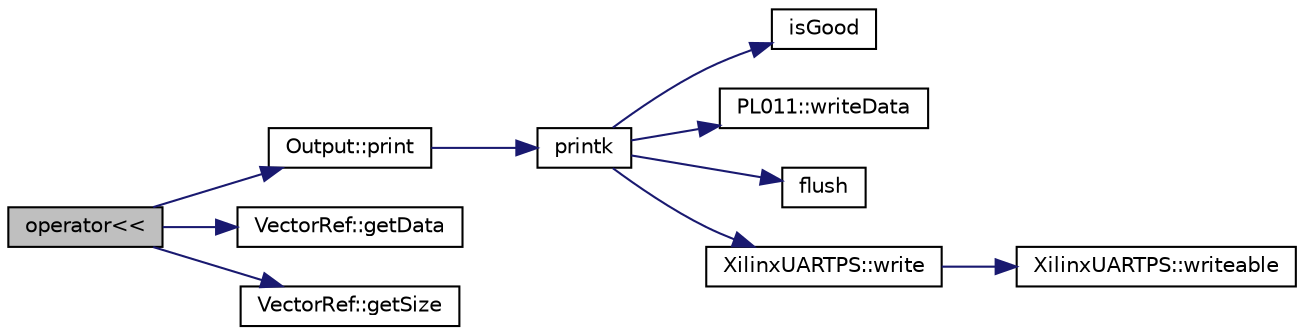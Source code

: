 digraph "operator&lt;&lt;"
{
  edge [fontname="Helvetica",fontsize="10",labelfontname="Helvetica",labelfontsize="10"];
  node [fontname="Helvetica",fontsize="10",shape=record];
  rankdir="LR";
  Node0 [label="operator\<\<",height=0.2,width=0.4,color="black", fillcolor="grey75", style="filled", fontcolor="black"];
  Node0 -> Node1 [color="midnightblue",fontsize="10",style="solid",fontname="Helvetica"];
  Node1 [label="Output::print",height=0.2,width=0.4,color="black", fillcolor="white", style="filled",URL="$db/db4/class_output.html#a9b805f9866e80ecde51f3b166bc32f29"];
  Node1 -> Node2 [color="midnightblue",fontsize="10",style="solid",fontname="Helvetica"];
  Node2 [label="printk",height=0.2,width=0.4,color="black", fillcolor="white", style="filled",URL="$dd/d17/io_2printk_8h.html#a8af92b5d9611db79b3408fe71c73ec72"];
  Node2 -> Node3 [color="midnightblue",fontsize="10",style="solid",fontname="Helvetica"];
  Node3 [label="isGood",height=0.2,width=0.4,color="black", fillcolor="white", style="filled",URL="$d2/d67/printk__host_8cpp.html#abc4c5fda600e142f0fcf8208ff4614d9"];
  Node2 -> Node4 [color="midnightblue",fontsize="10",style="solid",fontname="Helvetica"];
  Node4 [label="PL011::writeData",height=0.2,width=0.4,color="black", fillcolor="white", style="filled",URL="$d7/dff/class_p_l011.html#a9a1de31dac22db614ad606d60d56055e"];
  Node2 -> Node5 [color="midnightblue",fontsize="10",style="solid",fontname="Helvetica"];
  Node5 [label="flush",height=0.2,width=0.4,color="black", fillcolor="white", style="filled",URL="$d3/df4/printk__user__space_8cpp.html#adac116554b543b7c4228c018a85882f5"];
  Node2 -> Node6 [color="midnightblue",fontsize="10",style="solid",fontname="Helvetica"];
  Node6 [label="XilinxUARTPS::write",height=0.2,width=0.4,color="black", fillcolor="white", style="filled",URL="$df/d5b/class_xilinx_u_a_r_t_p_s.html#a0751411da7f8ecb3a43c84ac74eb6256"];
  Node6 -> Node7 [color="midnightblue",fontsize="10",style="solid",fontname="Helvetica"];
  Node7 [label="XilinxUARTPS::writeable",height=0.2,width=0.4,color="black", fillcolor="white", style="filled",URL="$df/d5b/class_xilinx_u_a_r_t_p_s.html#aa3971cfd2791eeb495f230409edf712a"];
  Node0 -> Node8 [color="midnightblue",fontsize="10",style="solid",fontname="Helvetica"];
  Node8 [label="VectorRef::getData",height=0.2,width=0.4,color="black", fillcolor="white", style="filled",URL="$d9/deb/class_vector_ref.html#aefa6865b44ab052c5cb463f58e8f87fd"];
  Node0 -> Node9 [color="midnightblue",fontsize="10",style="solid",fontname="Helvetica"];
  Node9 [label="VectorRef::getSize",height=0.2,width=0.4,color="black", fillcolor="white", style="filled",URL="$d9/deb/class_vector_ref.html#a556e8d755266a452e5a8d32998518a58"];
}
